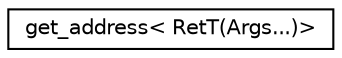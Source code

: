 digraph "Graphical Class Hierarchy"
{
 // LATEX_PDF_SIZE
  edge [fontname="Helvetica",fontsize="10",labelfontname="Helvetica",labelfontsize="10"];
  node [fontname="Helvetica",fontsize="10",shape=record];
  rankdir="LR";
  Node0 [label="get_address\< RetT(Args...)\>",height=0.2,width=0.4,color="black", fillcolor="white", style="filled",URL="$structget__address_3_01RetT_07Args_8_8_8_08_4.html",tooltip=" "];
}
